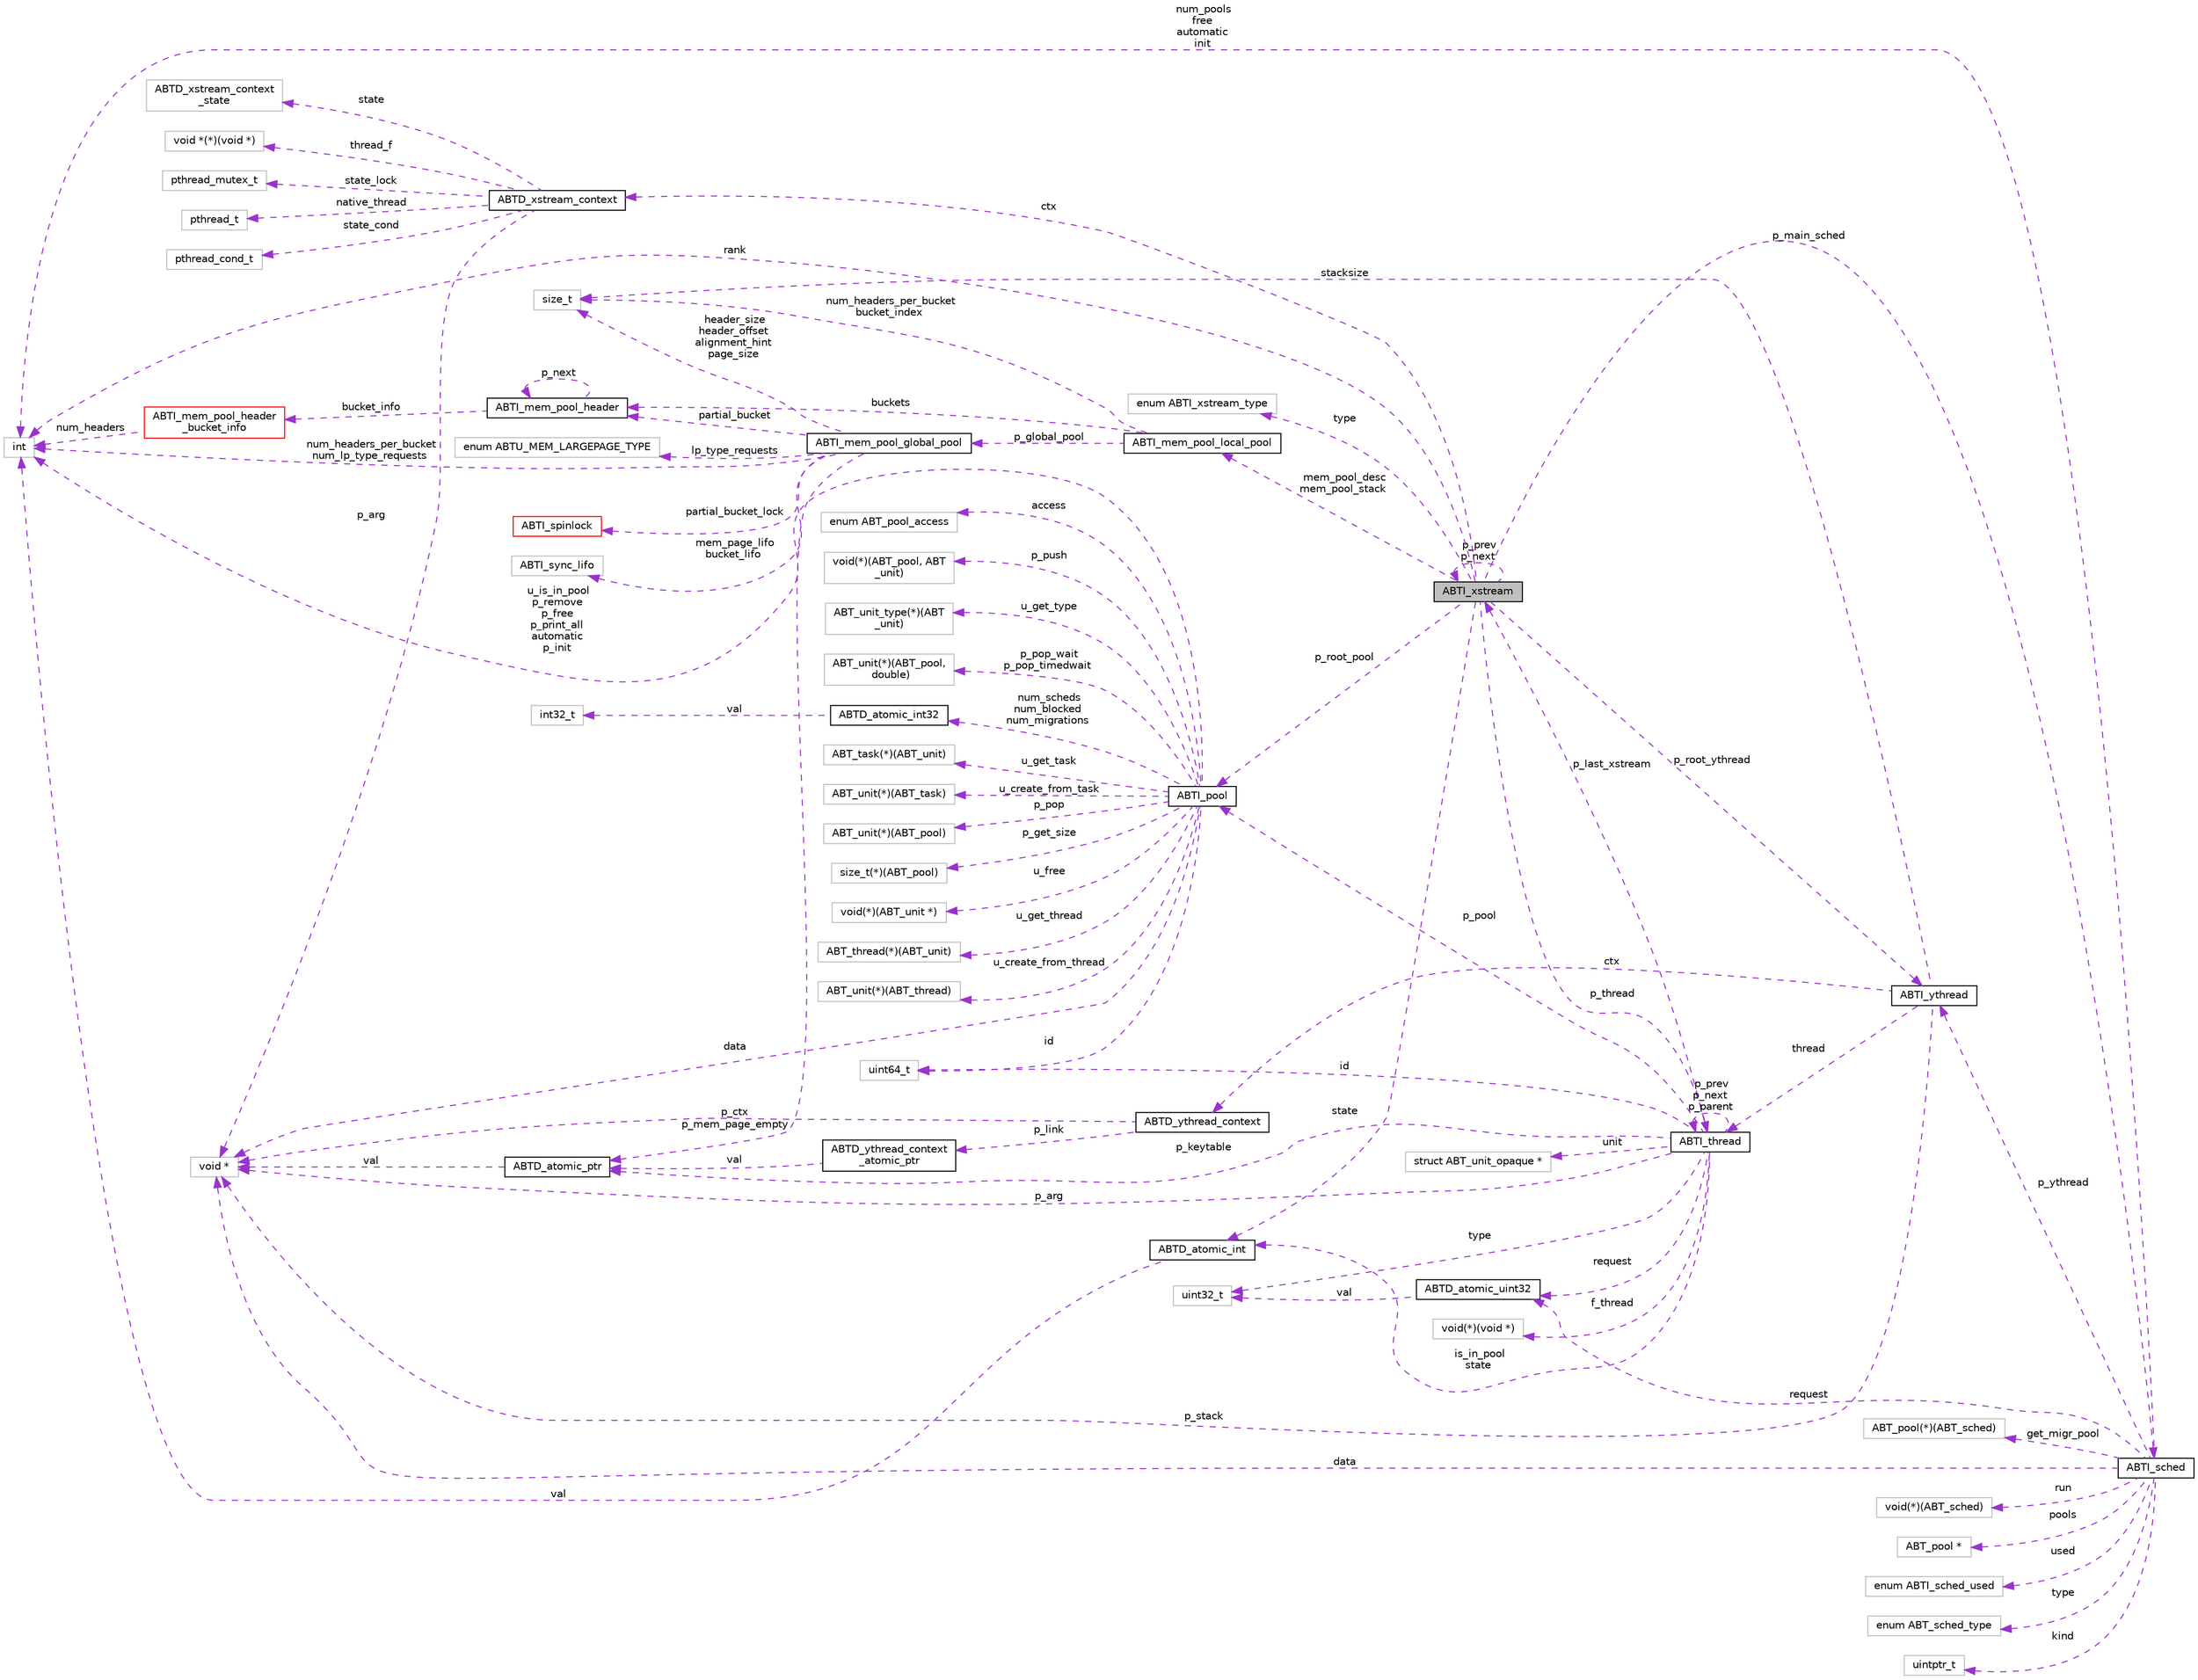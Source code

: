 digraph "ABTI_xstream"
{
  edge [fontname="Helvetica",fontsize="10",labelfontname="Helvetica",labelfontsize="10"];
  node [fontname="Helvetica",fontsize="10",shape=record];
  rankdir="LR";
  Node1 [label="ABTI_xstream",height=0.2,width=0.4,color="black", fillcolor="grey75", style="filled" fontcolor="black"];
  Node2 -> Node1 [dir="back",color="darkorchid3",fontsize="10",style="dashed",label=" ctx" ,fontname="Helvetica"];
  Node2 [label="ABTD_xstream_context",height=0.2,width=0.4,color="black", fillcolor="white", style="filled",URL="$df/dec/structABTD__xstream__context.html"];
  Node3 -> Node2 [dir="back",color="darkorchid3",fontsize="10",style="dashed",label=" state" ,fontname="Helvetica"];
  Node3 [label="ABTD_xstream_context\l_state",height=0.2,width=0.4,color="grey75", fillcolor="white", style="filled"];
  Node4 -> Node2 [dir="back",color="darkorchid3",fontsize="10",style="dashed",label=" thread_f" ,fontname="Helvetica"];
  Node4 [label="void *(*)(void *)",height=0.2,width=0.4,color="grey75", fillcolor="white", style="filled"];
  Node5 -> Node2 [dir="back",color="darkorchid3",fontsize="10",style="dashed",label=" state_lock" ,fontname="Helvetica"];
  Node5 [label="pthread_mutex_t",height=0.2,width=0.4,color="grey75", fillcolor="white", style="filled"];
  Node6 -> Node2 [dir="back",color="darkorchid3",fontsize="10",style="dashed",label=" native_thread" ,fontname="Helvetica"];
  Node6 [label="pthread_t",height=0.2,width=0.4,color="grey75", fillcolor="white", style="filled"];
  Node7 -> Node2 [dir="back",color="darkorchid3",fontsize="10",style="dashed",label=" state_cond" ,fontname="Helvetica"];
  Node7 [label="pthread_cond_t",height=0.2,width=0.4,color="grey75", fillcolor="white", style="filled"];
  Node8 -> Node2 [dir="back",color="darkorchid3",fontsize="10",style="dashed",label=" p_arg" ,fontname="Helvetica"];
  Node8 [label="void *",height=0.2,width=0.4,color="grey75", fillcolor="white", style="filled"];
  Node9 -> Node1 [dir="back",color="darkorchid3",fontsize="10",style="dashed",label=" p_thread" ,fontname="Helvetica"];
  Node9 [label="ABTI_thread",height=0.2,width=0.4,color="black", fillcolor="white", style="filled",URL="$d3/d55/structABTI__thread.html"];
  Node10 -> Node9 [dir="back",color="darkorchid3",fontsize="10",style="dashed",label=" f_thread" ,fontname="Helvetica"];
  Node10 [label="void(*)(void *)",height=0.2,width=0.4,color="grey75", fillcolor="white", style="filled"];
  Node11 -> Node9 [dir="back",color="darkorchid3",fontsize="10",style="dashed",label=" id" ,fontname="Helvetica"];
  Node11 [label="uint64_t",height=0.2,width=0.4,color="grey75", fillcolor="white", style="filled"];
  Node9 -> Node9 [dir="back",color="darkorchid3",fontsize="10",style="dashed",label=" p_prev\np_next\np_parent" ,fontname="Helvetica"];
  Node12 -> Node9 [dir="back",color="darkorchid3",fontsize="10",style="dashed",label=" p_pool" ,fontname="Helvetica"];
  Node12 [label="ABTI_pool",height=0.2,width=0.4,color="black", fillcolor="white", style="filled",URL="$df/d65/structABTI__pool.html"];
  Node13 -> Node12 [dir="back",color="darkorchid3",fontsize="10",style="dashed",label=" p_get_size" ,fontname="Helvetica"];
  Node13 [label="size_t(*)(ABT_pool)",height=0.2,width=0.4,color="grey75", fillcolor="white", style="filled"];
  Node14 -> Node12 [dir="back",color="darkorchid3",fontsize="10",style="dashed",label=" u_free" ,fontname="Helvetica"];
  Node14 [label="void(*)(ABT_unit *)",height=0.2,width=0.4,color="grey75", fillcolor="white", style="filled"];
  Node15 -> Node12 [dir="back",color="darkorchid3",fontsize="10",style="dashed",label=" u_get_thread" ,fontname="Helvetica"];
  Node15 [label="ABT_thread(*)(ABT_unit)",height=0.2,width=0.4,color="grey75", fillcolor="white", style="filled"];
  Node16 -> Node12 [dir="back",color="darkorchid3",fontsize="10",style="dashed",label=" u_create_from_thread" ,fontname="Helvetica"];
  Node16 [label="ABT_unit(*)(ABT_thread)",height=0.2,width=0.4,color="grey75", fillcolor="white", style="filled"];
  Node11 -> Node12 [dir="back",color="darkorchid3",fontsize="10",style="dashed",label=" id" ,fontname="Helvetica"];
  Node17 -> Node12 [dir="back",color="darkorchid3",fontsize="10",style="dashed",label=" access" ,fontname="Helvetica"];
  Node17 [label="enum ABT_pool_access",height=0.2,width=0.4,color="grey75", fillcolor="white", style="filled"];
  Node18 -> Node12 [dir="back",color="darkorchid3",fontsize="10",style="dashed",label=" p_push" ,fontname="Helvetica"];
  Node18 [label="void(*)(ABT_pool, ABT\l_unit)",height=0.2,width=0.4,color="grey75", fillcolor="white", style="filled"];
  Node19 -> Node12 [dir="back",color="darkorchid3",fontsize="10",style="dashed",label=" u_get_type" ,fontname="Helvetica"];
  Node19 [label="ABT_unit_type(*)(ABT\l_unit)",height=0.2,width=0.4,color="grey75", fillcolor="white", style="filled"];
  Node20 -> Node12 [dir="back",color="darkorchid3",fontsize="10",style="dashed",label=" p_pop_wait\np_pop_timedwait" ,fontname="Helvetica"];
  Node20 [label="ABT_unit(*)(ABT_pool,\l double)",height=0.2,width=0.4,color="grey75", fillcolor="white", style="filled"];
  Node21 -> Node12 [dir="back",color="darkorchid3",fontsize="10",style="dashed",label=" u_is_in_pool\np_remove\np_free\np_print_all\nautomatic\np_init" ,fontname="Helvetica"];
  Node21 [label="int",height=0.2,width=0.4,color="grey75", fillcolor="white", style="filled"];
  Node22 -> Node12 [dir="back",color="darkorchid3",fontsize="10",style="dashed",label=" num_scheds\nnum_blocked\nnum_migrations" ,fontname="Helvetica"];
  Node22 [label="ABTD_atomic_int32",height=0.2,width=0.4,color="black", fillcolor="white", style="filled",URL="$db/d9a/structABTD__atomic__int32.html"];
  Node23 -> Node22 [dir="back",color="darkorchid3",fontsize="10",style="dashed",label=" val" ,fontname="Helvetica"];
  Node23 [label="int32_t",height=0.2,width=0.4,color="grey75", fillcolor="white", style="filled"];
  Node24 -> Node12 [dir="back",color="darkorchid3",fontsize="10",style="dashed",label=" u_get_task" ,fontname="Helvetica"];
  Node24 [label="ABT_task(*)(ABT_unit)",height=0.2,width=0.4,color="grey75", fillcolor="white", style="filled"];
  Node25 -> Node12 [dir="back",color="darkorchid3",fontsize="10",style="dashed",label=" u_create_from_task" ,fontname="Helvetica"];
  Node25 [label="ABT_unit(*)(ABT_task)",height=0.2,width=0.4,color="grey75", fillcolor="white", style="filled"];
  Node26 -> Node12 [dir="back",color="darkorchid3",fontsize="10",style="dashed",label=" p_pop" ,fontname="Helvetica"];
  Node26 [label="ABT_unit(*)(ABT_pool)",height=0.2,width=0.4,color="grey75", fillcolor="white", style="filled"];
  Node8 -> Node12 [dir="back",color="darkorchid3",fontsize="10",style="dashed",label=" data" ,fontname="Helvetica"];
  Node1 -> Node9 [dir="back",color="darkorchid3",fontsize="10",style="dashed",label=" p_last_xstream" ,fontname="Helvetica"];
  Node27 -> Node9 [dir="back",color="darkorchid3",fontsize="10",style="dashed",label=" type" ,fontname="Helvetica"];
  Node27 [label="uint32_t",height=0.2,width=0.4,color="grey75", fillcolor="white", style="filled"];
  Node28 -> Node9 [dir="back",color="darkorchid3",fontsize="10",style="dashed",label=" is_in_pool\nstate" ,fontname="Helvetica"];
  Node28 [label="ABTD_atomic_int",height=0.2,width=0.4,color="black", fillcolor="white", style="filled",URL="$d5/df5/structABTD__atomic__int.html"];
  Node21 -> Node28 [dir="back",color="darkorchid3",fontsize="10",style="dashed",label=" val" ,fontname="Helvetica"];
  Node29 -> Node9 [dir="back",color="darkorchid3",fontsize="10",style="dashed",label=" p_keytable" ,fontname="Helvetica"];
  Node29 [label="ABTD_atomic_ptr",height=0.2,width=0.4,color="black", fillcolor="white", style="filled",URL="$df/d5b/structABTD__atomic__ptr.html"];
  Node8 -> Node29 [dir="back",color="darkorchid3",fontsize="10",style="dashed",label=" val" ,fontname="Helvetica"];
  Node30 -> Node9 [dir="back",color="darkorchid3",fontsize="10",style="dashed",label=" request" ,fontname="Helvetica"];
  Node30 [label="ABTD_atomic_uint32",height=0.2,width=0.4,color="black", fillcolor="white", style="filled",URL="$db/df7/structABTD__atomic__uint32.html"];
  Node27 -> Node30 [dir="back",color="darkorchid3",fontsize="10",style="dashed",label=" val" ,fontname="Helvetica"];
  Node8 -> Node9 [dir="back",color="darkorchid3",fontsize="10",style="dashed",label=" p_arg" ,fontname="Helvetica"];
  Node31 -> Node9 [dir="back",color="darkorchid3",fontsize="10",style="dashed",label=" unit" ,fontname="Helvetica"];
  Node31 [label="struct ABT_unit_opaque *",height=0.2,width=0.4,color="grey75", fillcolor="white", style="filled"];
  Node32 -> Node1 [dir="back",color="darkorchid3",fontsize="10",style="dashed",label=" p_main_sched" ,fontname="Helvetica"];
  Node32 [label="ABTI_sched",height=0.2,width=0.4,color="black", fillcolor="white", style="filled",URL="$d0/dd5/structABTI__sched.html"];
  Node33 -> Node32 [dir="back",color="darkorchid3",fontsize="10",style="dashed",label=" get_migr_pool" ,fontname="Helvetica"];
  Node33 [label="ABT_pool(*)(ABT_sched)",height=0.2,width=0.4,color="grey75", fillcolor="white", style="filled"];
  Node34 -> Node32 [dir="back",color="darkorchid3",fontsize="10",style="dashed",label=" p_ythread" ,fontname="Helvetica"];
  Node34 [label="ABTI_ythread",height=0.2,width=0.4,color="black", fillcolor="white", style="filled",URL="$d5/d5f/structABTI__ythread.html"];
  Node9 -> Node34 [dir="back",color="darkorchid3",fontsize="10",style="dashed",label=" thread" ,fontname="Helvetica"];
  Node35 -> Node34 [dir="back",color="darkorchid3",fontsize="10",style="dashed",label=" stacksize" ,fontname="Helvetica"];
  Node35 [label="size_t",height=0.2,width=0.4,color="grey75", fillcolor="white", style="filled"];
  Node36 -> Node34 [dir="back",color="darkorchid3",fontsize="10",style="dashed",label=" ctx" ,fontname="Helvetica"];
  Node36 [label="ABTD_ythread_context",height=0.2,width=0.4,color="black", fillcolor="white", style="filled",URL="$d8/df3/structABTD__ythread__context.html"];
  Node37 -> Node36 [dir="back",color="darkorchid3",fontsize="10",style="dashed",label=" p_link" ,fontname="Helvetica"];
  Node37 [label="ABTD_ythread_context\l_atomic_ptr",height=0.2,width=0.4,color="black", fillcolor="white", style="filled",URL="$d6/dfc/structABTD__ythread__context__atomic__ptr.html"];
  Node29 -> Node37 [dir="back",color="darkorchid3",fontsize="10",style="dashed",label=" val" ,fontname="Helvetica"];
  Node8 -> Node36 [dir="back",color="darkorchid3",fontsize="10",style="dashed",label=" p_ctx" ,fontname="Helvetica"];
  Node8 -> Node34 [dir="back",color="darkorchid3",fontsize="10",style="dashed",label=" p_stack" ,fontname="Helvetica"];
  Node21 -> Node32 [dir="back",color="darkorchid3",fontsize="10",style="dashed",label=" num_pools\nfree\nautomatic\ninit" ,fontname="Helvetica"];
  Node38 -> Node32 [dir="back",color="darkorchid3",fontsize="10",style="dashed",label=" run" ,fontname="Helvetica"];
  Node38 [label="void(*)(ABT_sched)",height=0.2,width=0.4,color="grey75", fillcolor="white", style="filled"];
  Node39 -> Node32 [dir="back",color="darkorchid3",fontsize="10",style="dashed",label=" pools" ,fontname="Helvetica"];
  Node39 [label="ABT_pool *",height=0.2,width=0.4,color="grey75", fillcolor="white", style="filled"];
  Node30 -> Node32 [dir="back",color="darkorchid3",fontsize="10",style="dashed",label=" request" ,fontname="Helvetica"];
  Node40 -> Node32 [dir="back",color="darkorchid3",fontsize="10",style="dashed",label=" used" ,fontname="Helvetica"];
  Node40 [label="enum ABTI_sched_used",height=0.2,width=0.4,color="grey75", fillcolor="white", style="filled"];
  Node8 -> Node32 [dir="back",color="darkorchid3",fontsize="10",style="dashed",label=" data" ,fontname="Helvetica"];
  Node41 -> Node32 [dir="back",color="darkorchid3",fontsize="10",style="dashed",label=" type" ,fontname="Helvetica"];
  Node41 [label="enum ABT_sched_type",height=0.2,width=0.4,color="grey75", fillcolor="white", style="filled"];
  Node42 -> Node32 [dir="back",color="darkorchid3",fontsize="10",style="dashed",label=" kind" ,fontname="Helvetica"];
  Node42 [label="uintptr_t",height=0.2,width=0.4,color="grey75", fillcolor="white", style="filled"];
  Node34 -> Node1 [dir="back",color="darkorchid3",fontsize="10",style="dashed",label=" p_root_ythread" ,fontname="Helvetica"];
  Node12 -> Node1 [dir="back",color="darkorchid3",fontsize="10",style="dashed",label=" p_root_pool" ,fontname="Helvetica"];
  Node43 -> Node1 [dir="back",color="darkorchid3",fontsize="10",style="dashed",label=" type" ,fontname="Helvetica"];
  Node43 [label="enum ABTI_xstream_type",height=0.2,width=0.4,color="grey75", fillcolor="white", style="filled"];
  Node1 -> Node1 [dir="back",color="darkorchid3",fontsize="10",style="dashed",label=" p_prev\np_next" ,fontname="Helvetica"];
  Node28 -> Node1 [dir="back",color="darkorchid3",fontsize="10",style="dashed",label=" state" ,fontname="Helvetica"];
  Node21 -> Node1 [dir="back",color="darkorchid3",fontsize="10",style="dashed",label=" rank" ,fontname="Helvetica"];
  Node44 -> Node1 [dir="back",color="darkorchid3",fontsize="10",style="dashed",label=" mem_pool_desc\nmem_pool_stack" ,fontname="Helvetica"];
  Node44 [label="ABTI_mem_pool_local_pool",height=0.2,width=0.4,color="black", fillcolor="white", style="filled",URL="$d6/d69/structABTI__mem__pool__local__pool.html"];
  Node35 -> Node44 [dir="back",color="darkorchid3",fontsize="10",style="dashed",label=" num_headers_per_bucket\nbucket_index" ,fontname="Helvetica"];
  Node45 -> Node44 [dir="back",color="darkorchid3",fontsize="10",style="dashed",label=" buckets" ,fontname="Helvetica"];
  Node45 [label="ABTI_mem_pool_header",height=0.2,width=0.4,color="black", fillcolor="white", style="filled",URL="$de/d24/structABTI__mem__pool__header.html"];
  Node46 -> Node45 [dir="back",color="darkorchid3",fontsize="10",style="dashed",label=" bucket_info" ,fontname="Helvetica"];
  Node46 [label="ABTI_mem_pool_header\l_bucket_info",height=0.2,width=0.4,color="red", fillcolor="white", style="filled",URL="$d5/d6c/unionABTI__mem__pool__header__bucket__info.html"];
  Node21 -> Node46 [dir="back",color="darkorchid3",fontsize="10",style="dashed",label=" num_headers" ,fontname="Helvetica"];
  Node45 -> Node45 [dir="back",color="darkorchid3",fontsize="10",style="dashed",label=" p_next" ,fontname="Helvetica"];
  Node47 -> Node44 [dir="back",color="darkorchid3",fontsize="10",style="dashed",label=" p_global_pool" ,fontname="Helvetica"];
  Node47 [label="ABTI_mem_pool_global_pool",height=0.2,width=0.4,color="black", fillcolor="white", style="filled",URL="$d7/de4/structABTI__mem__pool__global__pool.html"];
  Node48 -> Node47 [dir="back",color="darkorchid3",fontsize="10",style="dashed",label=" partial_bucket_lock" ,fontname="Helvetica"];
  Node48 [label="ABTI_spinlock",height=0.2,width=0.4,color="red", fillcolor="white", style="filled",URL="$dc/d81/structABTI__spinlock.html"];
  Node49 -> Node47 [dir="back",color="darkorchid3",fontsize="10",style="dashed",label=" mem_page_lifo\nbucket_lifo" ,fontname="Helvetica"];
  Node49 [label="ABTI_sync_lifo",height=0.2,width=0.4,color="grey75", fillcolor="white", style="filled"];
  Node35 -> Node47 [dir="back",color="darkorchid3",fontsize="10",style="dashed",label=" header_size\nheader_offset\nalignment_hint\npage_size" ,fontname="Helvetica"];
  Node45 -> Node47 [dir="back",color="darkorchid3",fontsize="10",style="dashed",label=" partial_bucket" ,fontname="Helvetica"];
  Node21 -> Node47 [dir="back",color="darkorchid3",fontsize="10",style="dashed",label=" num_headers_per_bucket\nnum_lp_type_requests" ,fontname="Helvetica"];
  Node29 -> Node47 [dir="back",color="darkorchid3",fontsize="10",style="dashed",label=" p_mem_page_empty" ,fontname="Helvetica"];
  Node50 -> Node47 [dir="back",color="darkorchid3",fontsize="10",style="dashed",label=" lp_type_requests" ,fontname="Helvetica"];
  Node50 [label="enum ABTU_MEM_LARGEPAGE_TYPE",height=0.2,width=0.4,color="grey75", fillcolor="white", style="filled"];
}

